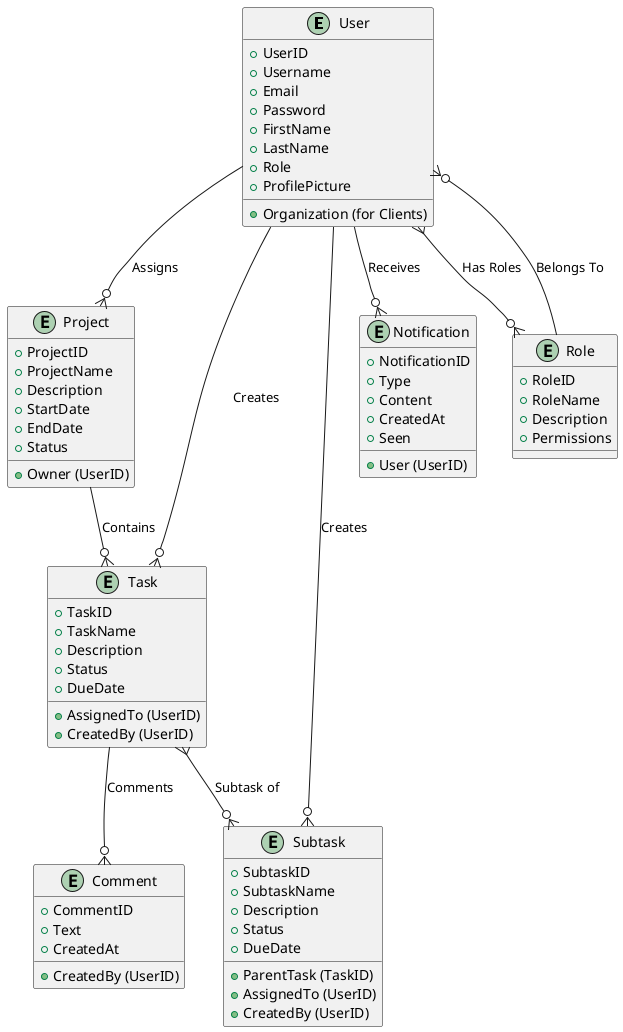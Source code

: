 @startuml

entity Entity1 as "User" {
  +UserID
  +Username
  +Email
  +Password
  +FirstName
  +LastName
  +Role
  +Organization (for Clients)
  +ProfilePicture
}

entity Entity2 as "Project" {
  +ProjectID
  +ProjectName
  +Description
  +StartDate
  +EndDate
  +Status
  +Owner (UserID)
}

entity Entity3 as "Task" {
  +TaskID
  +TaskName
  +Description
  +Status
  +DueDate
  +AssignedTo (UserID)
  +CreatedBy (UserID)
}

entity Entity4 as "Subtask" {
  +SubtaskID
  +SubtaskName
  +Description
  +Status
  +DueDate
  +ParentTask (TaskID)
  +AssignedTo (UserID)
  +CreatedBy (UserID)
}

entity Entity5 as "Comment" {
  +CommentID
  +Text
  +CreatedAt
  +CreatedBy (UserID)
}

entity Entity6 as "Notification" {
  +NotificationID
  +Type
  +Content
  +CreatedAt
  +User (UserID)
  +Seen
}

entity Entity7 as "Role" {
  +RoleID
  +RoleName
  +Description
  +Permissions
}

Entity1 --o{ Entity2 : Assigns
Entity1 --o{ Entity3 : Creates
Entity1 --o{ Entity4 : Creates
Entity3 }--o{ Entity4 : Subtask of
Entity2 --o{ Entity3 : Contains
Entity3 --o{ Entity5 : Comments
Entity1 --o{ Entity6 : Receives
Entity1 }--o{ Entity7 : Has Roles
Entity7 --o{ Entity1 : Belongs To

@enduml

